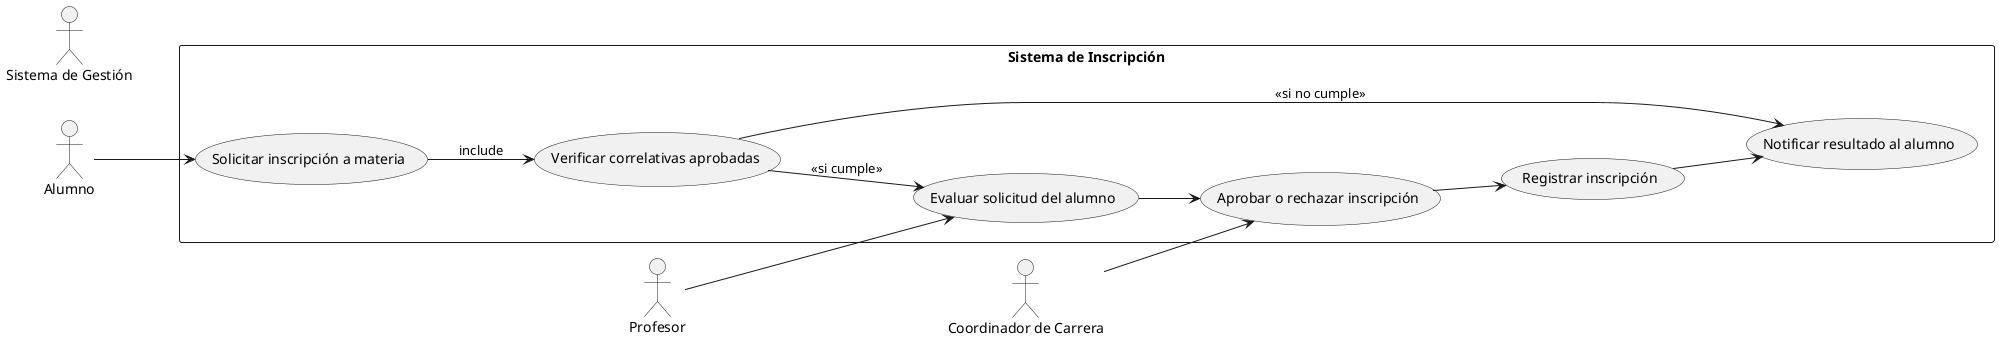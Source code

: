 @startuml CdU
left to right direction
skinparam packageStyle rectangle

actor Alumno
actor Profesor
actor "Coordinador de Carrera" as Coordinador
actor "Sistema de Gestión" as Sistema

rectangle "Sistema de Inscripción" {
    
    usecase "Solicitar inscripción a materia" as UC1
    usecase "Verificar correlativas aprobadas" as UC2
    usecase "Evaluar solicitud del alumno" as UC3
    usecase "Aprobar o rechazar inscripción" as UC4
    usecase "Notificar resultado al alumno" as UC5
    usecase "Registrar inscripción" as UC6

    Alumno --> UC1
    UC1 --> UC2 : include
    UC2 --> UC5 : <<si no cumple>>
    UC2 --> UC3 : <<si cumple>>

    Profesor --> UC3
    UC3 --> UC4
    Coordinador --> UC4

    UC4 --> UC6
    UC6 --> UC5
}
@enduml